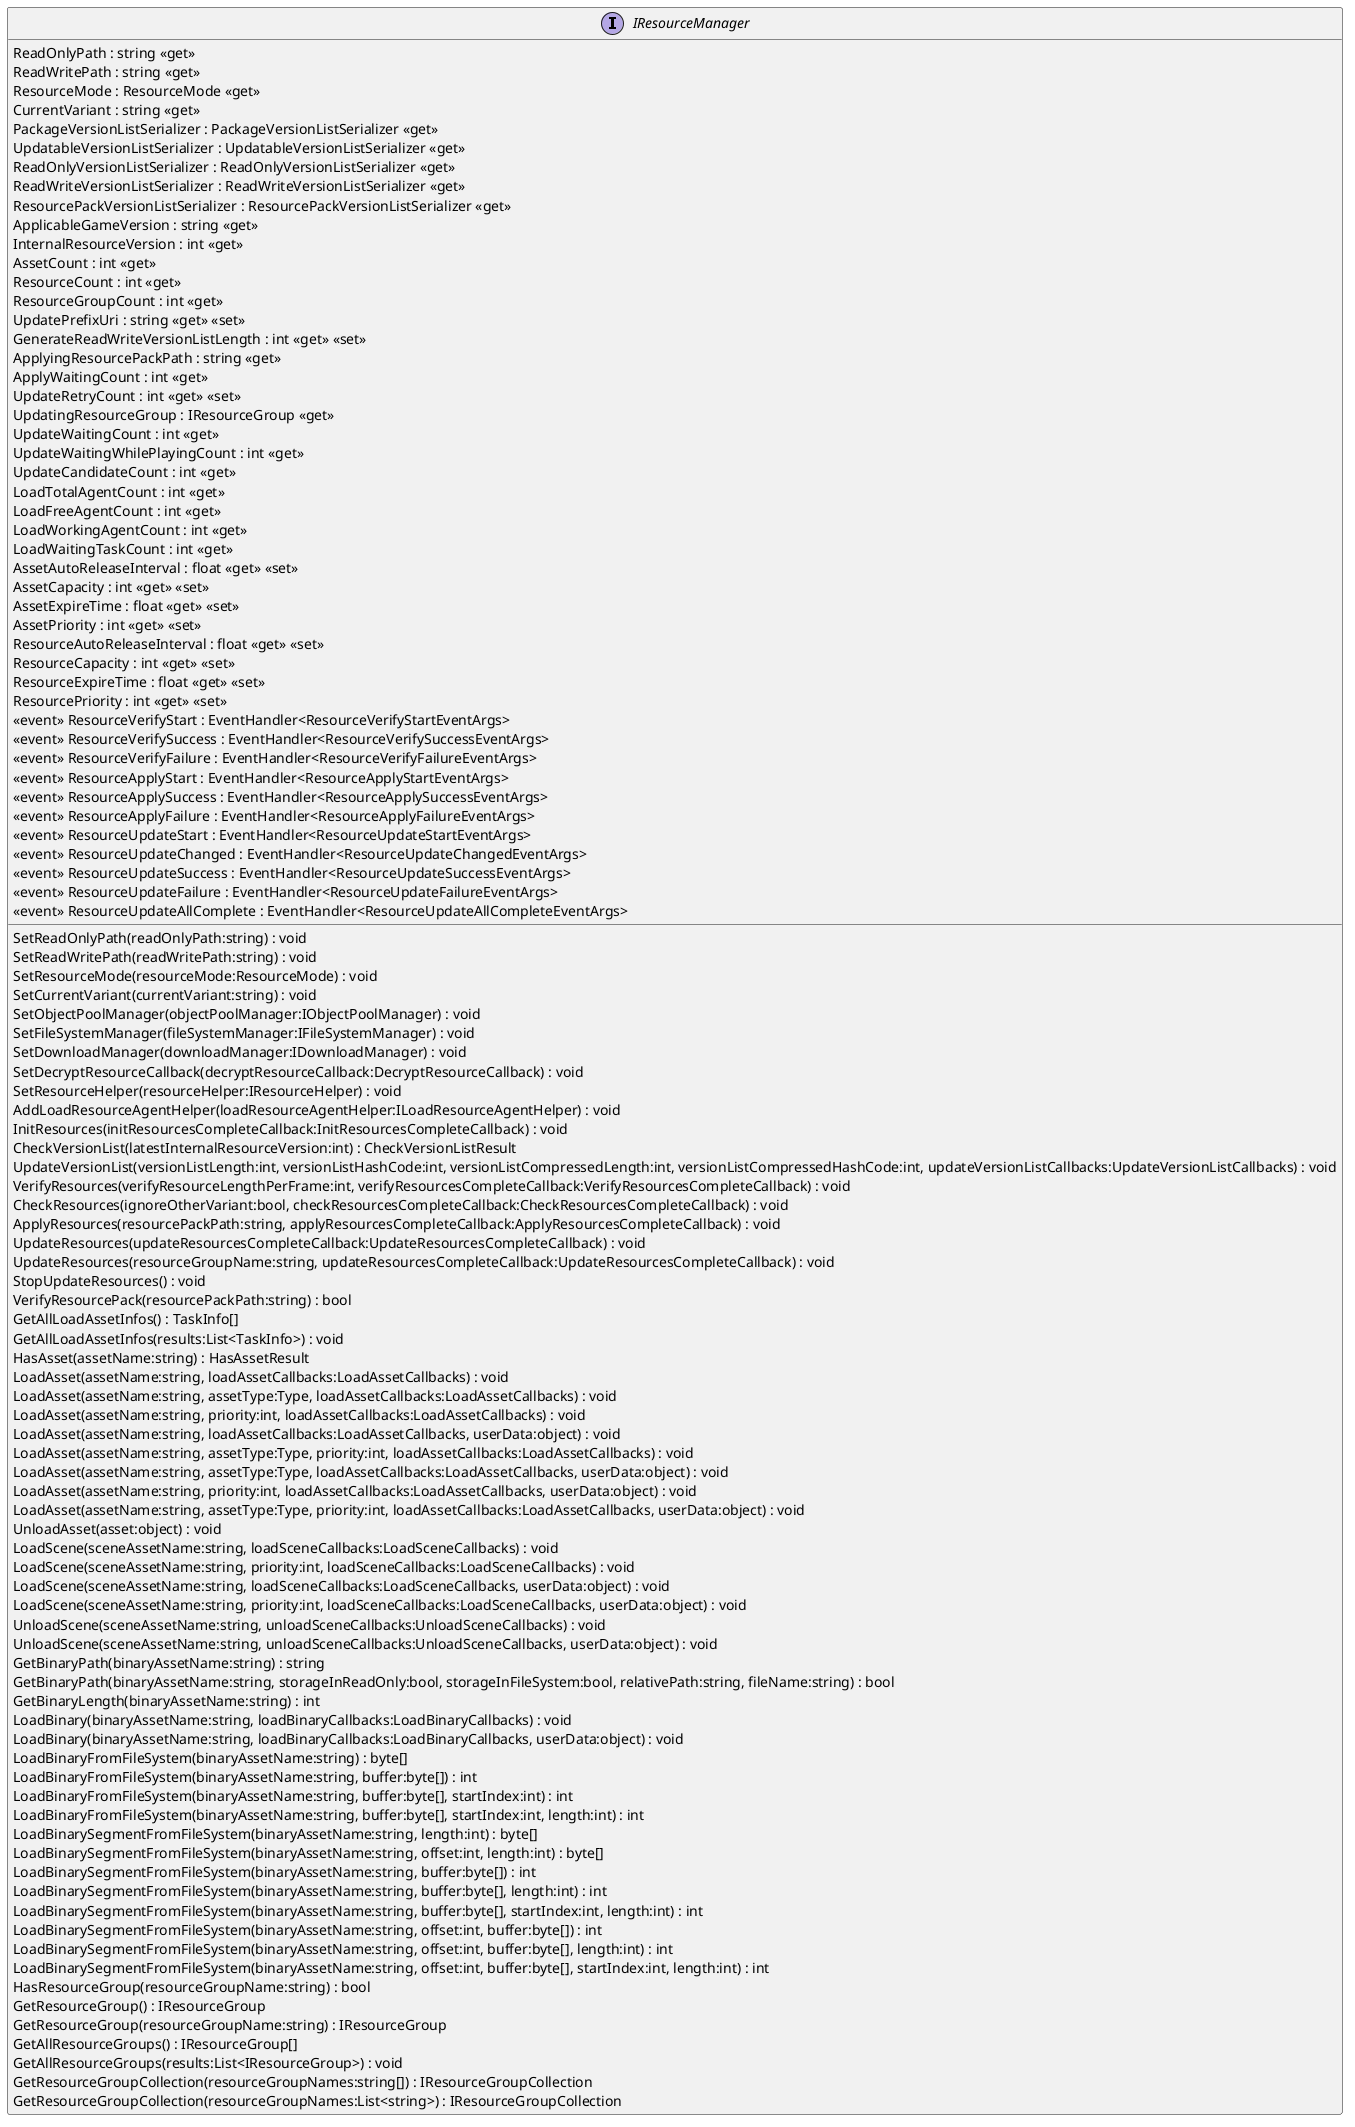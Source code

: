 @startuml
interface IResourceManager {
    ReadOnlyPath : string <<get>>
    ReadWritePath : string <<get>>
    ResourceMode : ResourceMode <<get>>
    CurrentVariant : string <<get>>
    PackageVersionListSerializer : PackageVersionListSerializer <<get>>
    UpdatableVersionListSerializer : UpdatableVersionListSerializer <<get>>
    ReadOnlyVersionListSerializer : ReadOnlyVersionListSerializer <<get>>
    ReadWriteVersionListSerializer : ReadWriteVersionListSerializer <<get>>
    ResourcePackVersionListSerializer : ResourcePackVersionListSerializer <<get>>
    ApplicableGameVersion : string <<get>>
    InternalResourceVersion : int <<get>>
    AssetCount : int <<get>>
    ResourceCount : int <<get>>
    ResourceGroupCount : int <<get>>
    UpdatePrefixUri : string <<get>> <<set>>
    GenerateReadWriteVersionListLength : int <<get>> <<set>>
    ApplyingResourcePackPath : string <<get>>
    ApplyWaitingCount : int <<get>>
    UpdateRetryCount : int <<get>> <<set>>
    UpdatingResourceGroup : IResourceGroup <<get>>
    UpdateWaitingCount : int <<get>>
    UpdateWaitingWhilePlayingCount : int <<get>>
    UpdateCandidateCount : int <<get>>
    LoadTotalAgentCount : int <<get>>
    LoadFreeAgentCount : int <<get>>
    LoadWorkingAgentCount : int <<get>>
    LoadWaitingTaskCount : int <<get>>
    AssetAutoReleaseInterval : float <<get>> <<set>>
    AssetCapacity : int <<get>> <<set>>
    AssetExpireTime : float <<get>> <<set>>
    AssetPriority : int <<get>> <<set>>
    ResourceAutoReleaseInterval : float <<get>> <<set>>
    ResourceCapacity : int <<get>> <<set>>
    ResourceExpireTime : float <<get>> <<set>>
    ResourcePriority : int <<get>> <<set>>
     <<event>> ResourceVerifyStart : EventHandler<ResourceVerifyStartEventArgs> 
     <<event>> ResourceVerifySuccess : EventHandler<ResourceVerifySuccessEventArgs> 
     <<event>> ResourceVerifyFailure : EventHandler<ResourceVerifyFailureEventArgs> 
     <<event>> ResourceApplyStart : EventHandler<ResourceApplyStartEventArgs> 
     <<event>> ResourceApplySuccess : EventHandler<ResourceApplySuccessEventArgs> 
     <<event>> ResourceApplyFailure : EventHandler<ResourceApplyFailureEventArgs> 
     <<event>> ResourceUpdateStart : EventHandler<ResourceUpdateStartEventArgs> 
     <<event>> ResourceUpdateChanged : EventHandler<ResourceUpdateChangedEventArgs> 
     <<event>> ResourceUpdateSuccess : EventHandler<ResourceUpdateSuccessEventArgs> 
     <<event>> ResourceUpdateFailure : EventHandler<ResourceUpdateFailureEventArgs> 
     <<event>> ResourceUpdateAllComplete : EventHandler<ResourceUpdateAllCompleteEventArgs> 
    SetReadOnlyPath(readOnlyPath:string) : void
    SetReadWritePath(readWritePath:string) : void
    SetResourceMode(resourceMode:ResourceMode) : void
    SetCurrentVariant(currentVariant:string) : void
    SetObjectPoolManager(objectPoolManager:IObjectPoolManager) : void
    SetFileSystemManager(fileSystemManager:IFileSystemManager) : void
    SetDownloadManager(downloadManager:IDownloadManager) : void
    SetDecryptResourceCallback(decryptResourceCallback:DecryptResourceCallback) : void
    SetResourceHelper(resourceHelper:IResourceHelper) : void
    AddLoadResourceAgentHelper(loadResourceAgentHelper:ILoadResourceAgentHelper) : void
    InitResources(initResourcesCompleteCallback:InitResourcesCompleteCallback) : void
    CheckVersionList(latestInternalResourceVersion:int) : CheckVersionListResult
    UpdateVersionList(versionListLength:int, versionListHashCode:int, versionListCompressedLength:int, versionListCompressedHashCode:int, updateVersionListCallbacks:UpdateVersionListCallbacks) : void
    VerifyResources(verifyResourceLengthPerFrame:int, verifyResourcesCompleteCallback:VerifyResourcesCompleteCallback) : void
    CheckResources(ignoreOtherVariant:bool, checkResourcesCompleteCallback:CheckResourcesCompleteCallback) : void
    ApplyResources(resourcePackPath:string, applyResourcesCompleteCallback:ApplyResourcesCompleteCallback) : void
    UpdateResources(updateResourcesCompleteCallback:UpdateResourcesCompleteCallback) : void
    UpdateResources(resourceGroupName:string, updateResourcesCompleteCallback:UpdateResourcesCompleteCallback) : void
    StopUpdateResources() : void
    VerifyResourcePack(resourcePackPath:string) : bool
    GetAllLoadAssetInfos() : TaskInfo[]
    GetAllLoadAssetInfos(results:List<TaskInfo>) : void
    HasAsset(assetName:string) : HasAssetResult
    LoadAsset(assetName:string, loadAssetCallbacks:LoadAssetCallbacks) : void
    LoadAsset(assetName:string, assetType:Type, loadAssetCallbacks:LoadAssetCallbacks) : void
    LoadAsset(assetName:string, priority:int, loadAssetCallbacks:LoadAssetCallbacks) : void
    LoadAsset(assetName:string, loadAssetCallbacks:LoadAssetCallbacks, userData:object) : void
    LoadAsset(assetName:string, assetType:Type, priority:int, loadAssetCallbacks:LoadAssetCallbacks) : void
    LoadAsset(assetName:string, assetType:Type, loadAssetCallbacks:LoadAssetCallbacks, userData:object) : void
    LoadAsset(assetName:string, priority:int, loadAssetCallbacks:LoadAssetCallbacks, userData:object) : void
    LoadAsset(assetName:string, assetType:Type, priority:int, loadAssetCallbacks:LoadAssetCallbacks, userData:object) : void
    UnloadAsset(asset:object) : void
    LoadScene(sceneAssetName:string, loadSceneCallbacks:LoadSceneCallbacks) : void
    LoadScene(sceneAssetName:string, priority:int, loadSceneCallbacks:LoadSceneCallbacks) : void
    LoadScene(sceneAssetName:string, loadSceneCallbacks:LoadSceneCallbacks, userData:object) : void
    LoadScene(sceneAssetName:string, priority:int, loadSceneCallbacks:LoadSceneCallbacks, userData:object) : void
    UnloadScene(sceneAssetName:string, unloadSceneCallbacks:UnloadSceneCallbacks) : void
    UnloadScene(sceneAssetName:string, unloadSceneCallbacks:UnloadSceneCallbacks, userData:object) : void
    GetBinaryPath(binaryAssetName:string) : string
    GetBinaryPath(binaryAssetName:string, storageInReadOnly:bool, storageInFileSystem:bool, relativePath:string, fileName:string) : bool
    GetBinaryLength(binaryAssetName:string) : int
    LoadBinary(binaryAssetName:string, loadBinaryCallbacks:LoadBinaryCallbacks) : void
    LoadBinary(binaryAssetName:string, loadBinaryCallbacks:LoadBinaryCallbacks, userData:object) : void
    LoadBinaryFromFileSystem(binaryAssetName:string) : byte[]
    LoadBinaryFromFileSystem(binaryAssetName:string, buffer:byte[]) : int
    LoadBinaryFromFileSystem(binaryAssetName:string, buffer:byte[], startIndex:int) : int
    LoadBinaryFromFileSystem(binaryAssetName:string, buffer:byte[], startIndex:int, length:int) : int
    LoadBinarySegmentFromFileSystem(binaryAssetName:string, length:int) : byte[]
    LoadBinarySegmentFromFileSystem(binaryAssetName:string, offset:int, length:int) : byte[]
    LoadBinarySegmentFromFileSystem(binaryAssetName:string, buffer:byte[]) : int
    LoadBinarySegmentFromFileSystem(binaryAssetName:string, buffer:byte[], length:int) : int
    LoadBinarySegmentFromFileSystem(binaryAssetName:string, buffer:byte[], startIndex:int, length:int) : int
    LoadBinarySegmentFromFileSystem(binaryAssetName:string, offset:int, buffer:byte[]) : int
    LoadBinarySegmentFromFileSystem(binaryAssetName:string, offset:int, buffer:byte[], length:int) : int
    LoadBinarySegmentFromFileSystem(binaryAssetName:string, offset:int, buffer:byte[], startIndex:int, length:int) : int
    HasResourceGroup(resourceGroupName:string) : bool
    GetResourceGroup() : IResourceGroup
    GetResourceGroup(resourceGroupName:string) : IResourceGroup
    GetAllResourceGroups() : IResourceGroup[]
    GetAllResourceGroups(results:List<IResourceGroup>) : void
    GetResourceGroupCollection(resourceGroupNames:string[]) : IResourceGroupCollection
    GetResourceGroupCollection(resourceGroupNames:List<string>) : IResourceGroupCollection
}
@enduml
